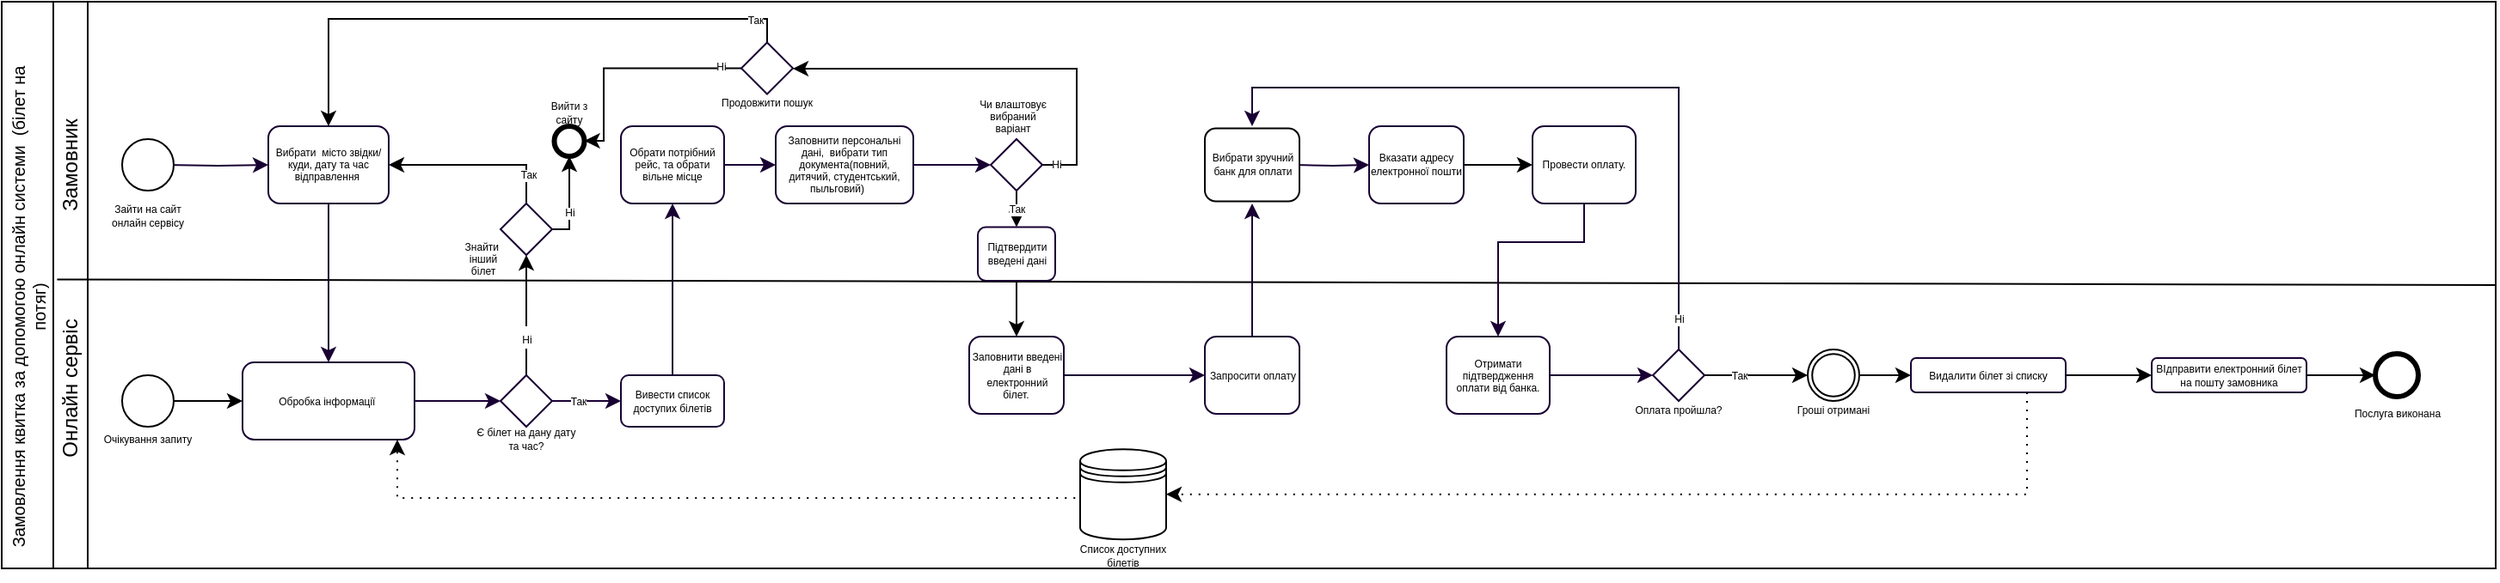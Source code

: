 <mxfile version="15.8.4" type="device"><diagram id="sI8IvriVrSdDIIn-GYax" name="Страница 1"><mxGraphModel dx="813" dy="516" grid="1" gridSize="10" guides="1" tooltips="1" connect="1" arrows="1" fold="1" page="1" pageScale="1" pageWidth="1654" pageHeight="2336" math="0" shadow="0"><root><mxCell id="tK3pV5pDiQ1TnaupexG6-0"/><mxCell id="tK3pV5pDiQ1TnaupexG6-1" parent="tK3pV5pDiQ1TnaupexG6-0"/><mxCell id="PhlD8fjJhVtERq8y_NhD-0" value="" style="rounded=0;whiteSpace=wrap;html=1;strokeWidth=1;" parent="tK3pV5pDiQ1TnaupexG6-1" vertex="1"><mxGeometry x="90" y="220" width="1410" height="330" as="geometry"/></mxCell><mxCell id="PhlD8fjJhVtERq8y_NhD-5" value="" style="rounded=0;whiteSpace=wrap;html=1;" parent="tK3pV5pDiQ1TnaupexG6-1" vertex="1"><mxGeometry x="80" y="220" width="20" height="330" as="geometry"/></mxCell><mxCell id="PhlD8fjJhVtERq8y_NhD-3" value="" style="endArrow=none;html=1;rounded=0;exitX=0.551;exitY=1.073;exitDx=0;exitDy=0;exitPerimeter=0;entryX=1;entryY=0.5;entryDx=0;entryDy=0;" parent="tK3pV5pDiQ1TnaupexG6-1" source="mxY1b4SV5bBrlWxibTYX-1" target="PhlD8fjJhVtERq8y_NhD-0" edge="1"><mxGeometry width="50" height="50" relative="1" as="geometry"><mxPoint x="120" y="380" as="sourcePoint"/><mxPoint x="1500" y="369" as="targetPoint"/></mxGeometry></mxCell><mxCell id="PhlD8fjJhVtERq8y_NhD-7" value="Замовник" style="text;html=1;strokeColor=none;fillColor=none;align=center;verticalAlign=middle;whiteSpace=wrap;rounded=0;rotation=-90;" parent="tK3pV5pDiQ1TnaupexG6-1" vertex="1"><mxGeometry x="60" y="300" width="60" height="30" as="geometry"/></mxCell><mxCell id="PhlD8fjJhVtERq8y_NhD-9" value="Онлайн сервіс" style="text;html=1;strokeColor=none;fillColor=none;align=center;verticalAlign=middle;whiteSpace=wrap;rounded=0;rotation=-90;" parent="tK3pV5pDiQ1TnaupexG6-1" vertex="1"><mxGeometry x="45" y="430" width="90" height="30" as="geometry"/></mxCell><mxCell id="PhlD8fjJhVtERq8y_NhD-16" style="edgeStyle=orthogonalEdgeStyle;rounded=0;orthogonalLoop=1;jettySize=auto;html=1;entryX=0;entryY=0.5;entryDx=0;entryDy=0;fontSize=6;strokeColor=#190033;" parent="tK3pV5pDiQ1TnaupexG6-1" target="PhlD8fjJhVtERq8y_NhD-15" edge="1"><mxGeometry relative="1" as="geometry"><mxPoint x="145" y="315" as="sourcePoint"/></mxGeometry></mxCell><mxCell id="PhlD8fjJhVtERq8y_NhD-14" value="Зайти на сайт онлайн сервісу" style="text;strokeColor=none;fillColor=none;align=center;verticalAlign=middle;whiteSpace=wrap;rounded=0;fontSize=6;" parent="tK3pV5pDiQ1TnaupexG6-1" vertex="1"><mxGeometry x="105" y="330" width="60" height="30" as="geometry"/></mxCell><mxCell id="PhlD8fjJhVtERq8y_NhD-22" style="edgeStyle=orthogonalEdgeStyle;rounded=0;orthogonalLoop=1;jettySize=auto;html=1;entryX=0.5;entryY=0;entryDx=0;entryDy=0;fontSize=6;strokeColor=#190033;" parent="tK3pV5pDiQ1TnaupexG6-1" source="PhlD8fjJhVtERq8y_NhD-15" target="PhlD8fjJhVtERq8y_NhD-20" edge="1"><mxGeometry relative="1" as="geometry"/></mxCell><mxCell id="PhlD8fjJhVtERq8y_NhD-15" value="Вибрати&amp;nbsp; місто звідки/куди, дату та час відправлення&amp;nbsp;" style="rounded=1;whiteSpace=wrap;html=1;fontSize=6;strokeColor=#190033;align=center;" parent="tK3pV5pDiQ1TnaupexG6-1" vertex="1"><mxGeometry x="205" y="292.5" width="70" height="45" as="geometry"/></mxCell><mxCell id="PhlD8fjJhVtERq8y_NhD-18" value="Очікування запиту" style="text;html=1;strokeColor=none;fillColor=none;align=center;verticalAlign=middle;whiteSpace=wrap;rounded=0;fontSize=6;" parent="tK3pV5pDiQ1TnaupexG6-1" vertex="1"><mxGeometry x="105" y="460" width="60" height="30" as="geometry"/></mxCell><mxCell id="PhlD8fjJhVtERq8y_NhD-31" style="edgeStyle=orthogonalEdgeStyle;rounded=0;orthogonalLoop=1;jettySize=auto;html=1;exitX=1;exitY=0.5;exitDx=0;exitDy=0;entryX=0;entryY=0.5;entryDx=0;entryDy=0;fontSize=6;strokeColor=#190033;" parent="tK3pV5pDiQ1TnaupexG6-1" source="PhlD8fjJhVtERq8y_NhD-20" target="PhlD8fjJhVtERq8y_NhD-23" edge="1"><mxGeometry relative="1" as="geometry"/></mxCell><mxCell id="PhlD8fjJhVtERq8y_NhD-20" value="Обробка інформації&amp;nbsp;" style="rounded=1;whiteSpace=wrap;html=1;fontSize=6;strokeColor=#190033;align=center;" parent="tK3pV5pDiQ1TnaupexG6-1" vertex="1"><mxGeometry x="190" y="430" width="100" height="45" as="geometry"/></mxCell><mxCell id="edjRTh1bnkB6IFDKHGRr-5" style="edgeStyle=orthogonalEdgeStyle;rounded=0;orthogonalLoop=1;jettySize=auto;html=1;exitX=0.5;exitY=0;exitDx=0;exitDy=0;entryX=0.5;entryY=1;entryDx=0;entryDy=0;" parent="tK3pV5pDiQ1TnaupexG6-1" source="PhlD8fjJhVtERq8y_NhD-23" target="LBJ8WEF3i-plAsKNAm6g-12" edge="1"><mxGeometry relative="1" as="geometry"/></mxCell><mxCell id="edjRTh1bnkB6IFDKHGRr-6" value="&lt;font style=&quot;font-size: 6px&quot;&gt;Ні&lt;/font&gt;" style="edgeLabel;html=1;align=center;verticalAlign=middle;resizable=0;points=[];" parent="edjRTh1bnkB6IFDKHGRr-5" vertex="1" connectable="0"><mxGeometry x="-0.688" y="2" relative="1" as="geometry"><mxPoint x="2" y="-12" as="offset"/></mxGeometry></mxCell><mxCell id="PhlD8fjJhVtERq8y_NhD-23" value="" style="rhombus;whiteSpace=wrap;html=1;fontSize=6;strokeColor=#190033;align=center;" parent="tK3pV5pDiQ1TnaupexG6-1" vertex="1"><mxGeometry x="340" y="437.5" width="30" height="30" as="geometry"/></mxCell><mxCell id="PhlD8fjJhVtERq8y_NhD-24" value="Є білет на дану дату та час?" style="text;html=1;strokeColor=none;fillColor=none;align=center;verticalAlign=middle;whiteSpace=wrap;rounded=0;fontSize=6;" parent="tK3pV5pDiQ1TnaupexG6-1" vertex="1"><mxGeometry x="325" y="460" width="60" height="30" as="geometry"/></mxCell><mxCell id="PhlD8fjJhVtERq8y_NhD-28" value="" style="endArrow=classic;html=1;rounded=0;fontSize=6;strokeColor=#190033;exitX=1;exitY=0.5;exitDx=0;exitDy=0;entryX=0;entryY=0.5;entryDx=0;entryDy=0;" parent="tK3pV5pDiQ1TnaupexG6-1" source="PhlD8fjJhVtERq8y_NhD-23" target="PhlD8fjJhVtERq8y_NhD-30" edge="1"><mxGeometry relative="1" as="geometry"><mxPoint x="390" y="400" as="sourcePoint"/><mxPoint x="490" y="400" as="targetPoint"/></mxGeometry></mxCell><mxCell id="PhlD8fjJhVtERq8y_NhD-29" value="Так" style="edgeLabel;resizable=0;html=1;align=center;verticalAlign=middle;fontSize=6;strokeColor=#190033;" parent="PhlD8fjJhVtERq8y_NhD-28" connectable="0" vertex="1"><mxGeometry relative="1" as="geometry"><mxPoint x="-5" as="offset"/></mxGeometry></mxCell><mxCell id="PhlD8fjJhVtERq8y_NhD-35" style="edgeStyle=orthogonalEdgeStyle;rounded=0;orthogonalLoop=1;jettySize=auto;html=1;exitX=0.5;exitY=0;exitDx=0;exitDy=0;entryX=0.5;entryY=1;entryDx=0;entryDy=0;fontSize=6;strokeColor=#190033;" parent="tK3pV5pDiQ1TnaupexG6-1" source="PhlD8fjJhVtERq8y_NhD-30" target="PhlD8fjJhVtERq8y_NhD-34" edge="1"><mxGeometry relative="1" as="geometry"/></mxCell><mxCell id="PhlD8fjJhVtERq8y_NhD-30" value="&lt;span&gt;Вивести список доступих білетів&lt;/span&gt;" style="rounded=1;whiteSpace=wrap;html=1;fontSize=6;strokeColor=#190033;align=center;" parent="tK3pV5pDiQ1TnaupexG6-1" vertex="1"><mxGeometry x="410" y="437.5" width="60" height="30" as="geometry"/></mxCell><mxCell id="PhlD8fjJhVtERq8y_NhD-37" style="edgeStyle=orthogonalEdgeStyle;rounded=0;orthogonalLoop=1;jettySize=auto;html=1;exitX=1;exitY=0.5;exitDx=0;exitDy=0;entryX=0;entryY=0.5;entryDx=0;entryDy=0;fontSize=6;strokeColor=#190033;" parent="tK3pV5pDiQ1TnaupexG6-1" source="PhlD8fjJhVtERq8y_NhD-34" target="PhlD8fjJhVtERq8y_NhD-36" edge="1"><mxGeometry relative="1" as="geometry"/></mxCell><mxCell id="PhlD8fjJhVtERq8y_NhD-34" value="Обрати потрібний рейс, та обрати вільне місце" style="rounded=1;whiteSpace=wrap;html=1;fontSize=6;strokeColor=#190033;align=center;" parent="tK3pV5pDiQ1TnaupexG6-1" vertex="1"><mxGeometry x="410" y="292.5" width="60" height="45" as="geometry"/></mxCell><mxCell id="PhlD8fjJhVtERq8y_NhD-39" style="edgeStyle=orthogonalEdgeStyle;rounded=0;orthogonalLoop=1;jettySize=auto;html=1;exitX=1;exitY=0.5;exitDx=0;exitDy=0;entryX=0;entryY=0.5;entryDx=0;entryDy=0;fontSize=6;strokeColor=#190033;" parent="tK3pV5pDiQ1TnaupexG6-1" source="PhlD8fjJhVtERq8y_NhD-36" target="LBJ8WEF3i-plAsKNAm6g-5" edge="1"><mxGeometry relative="1" as="geometry"><mxPoint x="621.25" y="312.5" as="targetPoint"/></mxGeometry></mxCell><mxCell id="PhlD8fjJhVtERq8y_NhD-36" value="Заповнити персональні дані,&amp;nbsp; вибрати тип документа(повний, дитячий, студентський, пыльговий)&amp;nbsp;&lt;span style=&quot;white-space: pre&quot;&gt;&#9;&lt;/span&gt;" style="rounded=1;whiteSpace=wrap;html=1;fontSize=6;strokeColor=#190033;align=center;" parent="tK3pV5pDiQ1TnaupexG6-1" vertex="1"><mxGeometry x="500" y="292.5" width="80" height="45" as="geometry"/></mxCell><mxCell id="LBJ8WEF3i-plAsKNAm6g-11" style="edgeStyle=orthogonalEdgeStyle;rounded=0;orthogonalLoop=1;jettySize=auto;html=1;exitX=0.5;exitY=1;exitDx=0;exitDy=0;entryX=0.5;entryY=0;entryDx=0;entryDy=0;fontSize=6;" parent="tK3pV5pDiQ1TnaupexG6-1" source="PhlD8fjJhVtERq8y_NhD-38" target="PhlD8fjJhVtERq8y_NhD-41" edge="1"><mxGeometry relative="1" as="geometry"/></mxCell><mxCell id="PhlD8fjJhVtERq8y_NhD-38" value="Підтвердити введені дані" style="rounded=1;whiteSpace=wrap;html=1;fontSize=6;strokeColor=#190033;align=center;" parent="tK3pV5pDiQ1TnaupexG6-1" vertex="1"><mxGeometry x="617.5" y="351.25" width="45" height="31.25" as="geometry"/></mxCell><mxCell id="PhlD8fjJhVtERq8y_NhD-65" style="edgeStyle=orthogonalEdgeStyle;rounded=0;orthogonalLoop=1;jettySize=auto;html=1;exitX=1;exitY=0.5;exitDx=0;exitDy=0;entryX=0;entryY=0.5;entryDx=0;entryDy=0;fontSize=6;strokeColor=#190033;" parent="tK3pV5pDiQ1TnaupexG6-1" source="PhlD8fjJhVtERq8y_NhD-41" target="PhlD8fjJhVtERq8y_NhD-63" edge="1"><mxGeometry relative="1" as="geometry"/></mxCell><mxCell id="PhlD8fjJhVtERq8y_NhD-41" value="Заповнити введені дані в електронний білет.&amp;nbsp;" style="rounded=1;whiteSpace=wrap;html=1;fontSize=6;strokeColor=#190033;align=center;" parent="tK3pV5pDiQ1TnaupexG6-1" vertex="1"><mxGeometry x="612.5" y="415" width="55" height="45" as="geometry"/></mxCell><mxCell id="PhlD8fjJhVtERq8y_NhD-49" style="edgeStyle=orthogonalEdgeStyle;rounded=0;orthogonalLoop=1;jettySize=auto;html=1;entryX=0;entryY=0.5;entryDx=0;entryDy=0;fontSize=6;strokeColor=#190033;" parent="tK3pV5pDiQ1TnaupexG6-1" target="mxY1b4SV5bBrlWxibTYX-3" edge="1"><mxGeometry relative="1" as="geometry"><mxPoint x="802.25" y="315" as="sourcePoint"/></mxGeometry></mxCell><mxCell id="PhlD8fjJhVtERq8y_NhD-74" style="edgeStyle=orthogonalEdgeStyle;rounded=0;orthogonalLoop=1;jettySize=auto;html=1;entryX=0;entryY=0.5;entryDx=0;entryDy=0;fontSize=6;strokeColor=#190033;" parent="tK3pV5pDiQ1TnaupexG6-1" source="PhlD8fjJhVtERq8y_NhD-47" target="PhlD8fjJhVtERq8y_NhD-54" edge="1"><mxGeometry relative="1" as="geometry"/></mxCell><mxCell id="PhlD8fjJhVtERq8y_NhD-47" value="Отримати підтвердження оплати від банка." style="rounded=1;whiteSpace=wrap;html=1;fontSize=6;strokeColor=#190033;align=center;" parent="tK3pV5pDiQ1TnaupexG6-1" vertex="1"><mxGeometry x="890" y="415" width="60" height="45" as="geometry"/></mxCell><mxCell id="PhlD8fjJhVtERq8y_NhD-50" style="edgeStyle=orthogonalEdgeStyle;rounded=0;orthogonalLoop=1;jettySize=auto;html=1;entryX=0.5;entryY=0;entryDx=0;entryDy=0;fontSize=6;strokeColor=#190033;" parent="tK3pV5pDiQ1TnaupexG6-1" source="PhlD8fjJhVtERq8y_NhD-48" target="PhlD8fjJhVtERq8y_NhD-47" edge="1"><mxGeometry relative="1" as="geometry"><Array as="points"><mxPoint x="970" y="360"/><mxPoint x="920" y="360"/></Array></mxGeometry></mxCell><mxCell id="PhlD8fjJhVtERq8y_NhD-48" value="Провести оплату." style="rounded=1;whiteSpace=wrap;html=1;fontSize=6;strokeColor=#190033;align=center;" parent="tK3pV5pDiQ1TnaupexG6-1" vertex="1"><mxGeometry x="940" y="292.5" width="60" height="45" as="geometry"/></mxCell><mxCell id="edjRTh1bnkB6IFDKHGRr-18" value="Так" style="edgeStyle=orthogonalEdgeStyle;rounded=0;orthogonalLoop=1;jettySize=auto;html=1;exitX=1;exitY=0.5;exitDx=0;exitDy=0;entryX=0;entryY=0.5;entryDx=0;entryDy=0;fontSize=6;entryPerimeter=0;" parent="tK3pV5pDiQ1TnaupexG6-1" source="PhlD8fjJhVtERq8y_NhD-54" target="LBJ8WEF3i-plAsKNAm6g-0" edge="1"><mxGeometry x="-0.333" relative="1" as="geometry"><Array as="points"><mxPoint x="1050" y="437"/><mxPoint x="1150" y="438"/></Array><mxPoint as="offset"/></mxGeometry></mxCell><mxCell id="PhlD8fjJhVtERq8y_NhD-54" value="" style="rhombus;whiteSpace=wrap;html=1;fontSize=6;strokeColor=#190033;align=center;" parent="tK3pV5pDiQ1TnaupexG6-1" vertex="1"><mxGeometry x="1010" y="422.5" width="30" height="30" as="geometry"/></mxCell><mxCell id="PhlD8fjJhVtERq8y_NhD-55" value="Оплата пройшла?" style="text;html=1;strokeColor=none;fillColor=none;align=center;verticalAlign=middle;whiteSpace=wrap;rounded=0;fontSize=6;" parent="tK3pV5pDiQ1TnaupexG6-1" vertex="1"><mxGeometry x="995" y="442.5" width="60" height="30" as="geometry"/></mxCell><mxCell id="PhlD8fjJhVtERq8y_NhD-66" style="edgeStyle=orthogonalEdgeStyle;rounded=0;orthogonalLoop=1;jettySize=auto;html=1;exitX=0.5;exitY=0;exitDx=0;exitDy=0;entryX=0.5;entryY=1;entryDx=0;entryDy=0;fontSize=6;strokeColor=#190033;" parent="tK3pV5pDiQ1TnaupexG6-1" source="PhlD8fjJhVtERq8y_NhD-63" edge="1"><mxGeometry relative="1" as="geometry"><mxPoint x="777" y="337.5" as="targetPoint"/></mxGeometry></mxCell><mxCell id="PhlD8fjJhVtERq8y_NhD-63" value="Запросити оплату" style="rounded=1;whiteSpace=wrap;html=1;fontSize=6;strokeColor=#190033;align=center;" parent="tK3pV5pDiQ1TnaupexG6-1" vertex="1"><mxGeometry x="749.5" y="415" width="55" height="45" as="geometry"/></mxCell><mxCell id="PhlD8fjJhVtERq8y_NhD-68" value="" style="endArrow=classic;html=1;rounded=0;fontSize=6;strokeColor=#190033;entryX=0.5;entryY=0;entryDx=0;entryDy=0;exitX=0.5;exitY=0;exitDx=0;exitDy=0;" parent="tK3pV5pDiQ1TnaupexG6-1" source="PhlD8fjJhVtERq8y_NhD-54" edge="1"><mxGeometry relative="1" as="geometry"><mxPoint x="990" y="430" as="sourcePoint"/><mxPoint x="777" y="292.5" as="targetPoint"/><Array as="points"><mxPoint x="1025" y="405"/><mxPoint x="1025" y="270"/><mxPoint x="777" y="270"/></Array></mxGeometry></mxCell><mxCell id="PhlD8fjJhVtERq8y_NhD-69" value="Ні" style="edgeLabel;resizable=0;html=1;align=center;verticalAlign=middle;fontSize=6;strokeColor=#190033;" parent="PhlD8fjJhVtERq8y_NhD-68" connectable="0" vertex="1"><mxGeometry relative="1" as="geometry"><mxPoint x="59" y="135" as="offset"/></mxGeometry></mxCell><mxCell id="edjRTh1bnkB6IFDKHGRr-15" style="edgeStyle=orthogonalEdgeStyle;rounded=0;orthogonalLoop=1;jettySize=auto;html=1;exitX=1;exitY=0.5;exitDx=0;exitDy=0;entryX=0;entryY=0.5;entryDx=0;entryDy=0;entryPerimeter=0;fontSize=6;" parent="tK3pV5pDiQ1TnaupexG6-1" source="PhlD8fjJhVtERq8y_NhD-71" target="edjRTh1bnkB6IFDKHGRr-14" edge="1"><mxGeometry relative="1" as="geometry"/></mxCell><mxCell id="PhlD8fjJhVtERq8y_NhD-71" value="ВІдправити електронний білет на пошту замовника" style="rounded=1;whiteSpace=wrap;html=1;fontSize=6;strokeColor=#190033;align=center;" parent="tK3pV5pDiQ1TnaupexG6-1" vertex="1"><mxGeometry x="1300" y="427.5" width="90" height="20" as="geometry"/></mxCell><mxCell id="edjRTh1bnkB6IFDKHGRr-7" value="" style="ellipse;whiteSpace=wrap;html=1;aspect=fixed;fontSize=6;fontStyle=0;sketch=0;shadow=0;" parent="tK3pV5pDiQ1TnaupexG6-1" vertex="1"><mxGeometry x="120" y="300" width="30" height="30" as="geometry"/></mxCell><mxCell id="edjRTh1bnkB6IFDKHGRr-10" style="edgeStyle=orthogonalEdgeStyle;rounded=0;orthogonalLoop=1;jettySize=auto;html=1;exitX=1;exitY=0.5;exitDx=0;exitDy=0;entryX=0;entryY=0.5;entryDx=0;entryDy=0;fontSize=6;" parent="tK3pV5pDiQ1TnaupexG6-1" source="edjRTh1bnkB6IFDKHGRr-8" target="PhlD8fjJhVtERq8y_NhD-20" edge="1"><mxGeometry relative="1" as="geometry"/></mxCell><mxCell id="edjRTh1bnkB6IFDKHGRr-8" value="" style="ellipse;whiteSpace=wrap;html=1;aspect=fixed;fontSize=6;" parent="tK3pV5pDiQ1TnaupexG6-1" vertex="1"><mxGeometry x="120" y="437.5" width="30" height="30" as="geometry"/></mxCell><mxCell id="edjRTh1bnkB6IFDKHGRr-14" value="" style="points=[[0.145,0.145,0],[0.5,0,0],[0.855,0.145,0],[1,0.5,0],[0.855,0.855,0],[0.5,1,0],[0.145,0.855,0],[0,0.5,0]];shape=mxgraph.bpmn.event;html=1;verticalLabelPosition=bottom;labelBackgroundColor=#ffffff;verticalAlign=top;align=center;perimeter=ellipsePerimeter;outlineConnect=0;aspect=fixed;outline=end;symbol=terminate2;" parent="tK3pV5pDiQ1TnaupexG6-1" vertex="1"><mxGeometry x="1430" y="425" width="25" height="25" as="geometry"/></mxCell><mxCell id="edjRTh1bnkB6IFDKHGRr-16" value="Послуга виконана" style="text;html=1;strokeColor=none;fillColor=none;align=center;verticalAlign=middle;whiteSpace=wrap;rounded=0;shadow=0;sketch=0;fontSize=6;" parent="tK3pV5pDiQ1TnaupexG6-1" vertex="1"><mxGeometry x="1412.5" y="445" width="60" height="30" as="geometry"/></mxCell><mxCell id="edjRTh1bnkB6IFDKHGRr-19" style="edgeStyle=orthogonalEdgeStyle;rounded=0;orthogonalLoop=1;jettySize=auto;html=1;exitX=1;exitY=0.5;exitDx=0;exitDy=0;entryX=0;entryY=0.5;entryDx=0;entryDy=0;fontSize=6;" parent="tK3pV5pDiQ1TnaupexG6-1" source="edjRTh1bnkB6IFDKHGRr-17" target="PhlD8fjJhVtERq8y_NhD-71" edge="1"><mxGeometry relative="1" as="geometry"/></mxCell><mxCell id="edjRTh1bnkB6IFDKHGRr-21" style="edgeStyle=orthogonalEdgeStyle;rounded=0;orthogonalLoop=1;jettySize=auto;html=1;exitX=0.75;exitY=1;exitDx=0;exitDy=0;entryX=1;entryY=0.5;entryDx=0;entryDy=0;fontSize=6;dashed=1;dashPattern=1 4;" parent="tK3pV5pDiQ1TnaupexG6-1" source="edjRTh1bnkB6IFDKHGRr-17" target="edjRTh1bnkB6IFDKHGRr-20" edge="1"><mxGeometry relative="1" as="geometry"/></mxCell><mxCell id="edjRTh1bnkB6IFDKHGRr-17" value="Видалити білет зі списку" style="rounded=1;whiteSpace=wrap;html=1;fontSize=6;strokeColor=#190033;align=center;" parent="tK3pV5pDiQ1TnaupexG6-1" vertex="1"><mxGeometry x="1160" y="427.5" width="90" height="20" as="geometry"/></mxCell><mxCell id="edjRTh1bnkB6IFDKHGRr-20" value="" style="shape=datastore;whiteSpace=wrap;html=1;labelPosition=center;verticalLabelPosition=bottom;align=center;verticalAlign=top;shadow=0;sketch=0;fontSize=6;" parent="tK3pV5pDiQ1TnaupexG6-1" vertex="1"><mxGeometry x="677" y="480.63" width="50" height="52.5" as="geometry"/></mxCell><mxCell id="edjRTh1bnkB6IFDKHGRr-22" value="Список доступних білетів" style="text;html=1;strokeColor=none;fillColor=none;align=center;verticalAlign=middle;whiteSpace=wrap;rounded=0;shadow=0;sketch=0;fontSize=6;" parent="tK3pV5pDiQ1TnaupexG6-1" vertex="1"><mxGeometry x="672" y="527.5" width="60" height="30" as="geometry"/></mxCell><mxCell id="Qi90OCSjvJffTENC58dn-2" style="edgeStyle=orthogonalEdgeStyle;rounded=0;orthogonalLoop=1;jettySize=auto;html=1;exitX=0;exitY=0.5;exitDx=0;exitDy=0;dashed=1;dashPattern=1 4;" parent="tK3pV5pDiQ1TnaupexG6-1" source="edjRTh1bnkB6IFDKHGRr-20" edge="1"><mxGeometry relative="1" as="geometry"><mxPoint x="280" y="475" as="targetPoint"/><Array as="points"><mxPoint x="677" y="509"/><mxPoint x="280" y="509"/></Array><mxPoint x="215" y="508.75" as="sourcePoint"/></mxGeometry></mxCell><mxCell id="mxY1b4SV5bBrlWxibTYX-0" value="" style="rounded=0;whiteSpace=wrap;html=1;" parent="tK3pV5pDiQ1TnaupexG6-1" vertex="1"><mxGeometry x="50" y="220" width="30" height="330" as="geometry"/></mxCell><mxCell id="mxY1b4SV5bBrlWxibTYX-1" value="&lt;span class=&quot;VIiyi&quot; lang=&quot;uk&quot; style=&quot;font-size: 10px;&quot;&gt;Замовлення квитка за допомогою онлайн системи&lt;/span&gt;&amp;nbsp;&amp;nbsp;(білет на потяг)" style="text;html=1;strokeColor=none;fillColor=none;align=center;verticalAlign=middle;whiteSpace=wrap;rounded=0;rotation=-90;fontSize=10;" parent="tK3pV5pDiQ1TnaupexG6-1" vertex="1"><mxGeometry x="-90" y="382.5" width="310" height="30" as="geometry"/></mxCell><mxCell id="mxY1b4SV5bBrlWxibTYX-4" style="edgeStyle=orthogonalEdgeStyle;rounded=0;orthogonalLoop=1;jettySize=auto;html=1;exitX=1;exitY=0.5;exitDx=0;exitDy=0;entryX=0;entryY=0.5;entryDx=0;entryDy=0;fontSize=10;" parent="tK3pV5pDiQ1TnaupexG6-1" source="mxY1b4SV5bBrlWxibTYX-3" target="PhlD8fjJhVtERq8y_NhD-48" edge="1"><mxGeometry relative="1" as="geometry"/></mxCell><mxCell id="mxY1b4SV5bBrlWxibTYX-3" value="Вказати адресу електронної пошти" style="rounded=1;whiteSpace=wrap;html=1;fontSize=6;strokeColor=#190033;align=center;" parent="tK3pV5pDiQ1TnaupexG6-1" vertex="1"><mxGeometry x="845" y="292.5" width="55" height="45" as="geometry"/></mxCell><mxCell id="mxY1b4SV5bBrlWxibTYX-6" value="Вибрати зручний банк для оплати" style="rounded=1;whiteSpace=wrap;fontSize=6;" parent="tK3pV5pDiQ1TnaupexG6-1" vertex="1"><mxGeometry x="749.5" y="293.75" width="55" height="42.5" as="geometry"/></mxCell><mxCell id="LBJ8WEF3i-plAsKNAm6g-1" style="edgeStyle=orthogonalEdgeStyle;rounded=0;orthogonalLoop=1;jettySize=auto;html=1;exitX=1;exitY=0.5;exitDx=0;exitDy=0;exitPerimeter=0;entryX=0;entryY=0.5;entryDx=0;entryDy=0;" parent="tK3pV5pDiQ1TnaupexG6-1" source="LBJ8WEF3i-plAsKNAm6g-0" target="edjRTh1bnkB6IFDKHGRr-17" edge="1"><mxGeometry relative="1" as="geometry"/></mxCell><mxCell id="LBJ8WEF3i-plAsKNAm6g-0" value="" style="points=[[0.145,0.145,0],[0.5,0,0],[0.855,0.145,0],[1,0.5,0],[0.855,0.855,0],[0.5,1,0],[0.145,0.855,0],[0,0.5,0]];shape=mxgraph.bpmn.event;html=1;verticalLabelPosition=bottom;labelBackgroundColor=#ffffff;verticalAlign=top;align=center;perimeter=ellipsePerimeter;outlineConnect=0;aspect=fixed;outline=throwing;symbol=general;" parent="tK3pV5pDiQ1TnaupexG6-1" vertex="1"><mxGeometry x="1100" y="422.5" width="30" height="30" as="geometry"/></mxCell><mxCell id="LBJ8WEF3i-plAsKNAm6g-2" value="Гроші отримані" style="text;html=1;strokeColor=none;fillColor=none;align=center;verticalAlign=middle;whiteSpace=wrap;rounded=0;fontSize=6;" parent="tK3pV5pDiQ1TnaupexG6-1" vertex="1"><mxGeometry x="1085" y="442.5" width="60" height="30" as="geometry"/></mxCell><mxCell id="LBJ8WEF3i-plAsKNAm6g-4" value="Чи влаштовує вибраний варіант" style="text;html=1;strokeColor=none;fillColor=none;align=center;verticalAlign=middle;whiteSpace=wrap;rounded=0;fontSize=6;" parent="tK3pV5pDiQ1TnaupexG6-1" vertex="1"><mxGeometry x="612.5" y="273.75" width="50" height="26.25" as="geometry"/></mxCell><mxCell id="LBJ8WEF3i-plAsKNAm6g-7" style="edgeStyle=orthogonalEdgeStyle;rounded=0;orthogonalLoop=1;jettySize=auto;html=1;exitX=1;exitY=0.5;exitDx=0;exitDy=0;fontSize=6;entryX=1;entryY=0.5;entryDx=0;entryDy=0;" parent="tK3pV5pDiQ1TnaupexG6-1" source="LBJ8WEF3i-plAsKNAm6g-5" target="LBJ8WEF3i-plAsKNAm6g-20" edge="1"><mxGeometry relative="1" as="geometry"><mxPoint x="240" y="290" as="targetPoint"/><Array as="points"><mxPoint x="675" y="315"/><mxPoint x="675" y="259"/><mxPoint x="510" y="259"/></Array></mxGeometry></mxCell><mxCell id="LBJ8WEF3i-plAsKNAm6g-10" value="Ні" style="edgeLabel;html=1;align=center;verticalAlign=middle;resizable=0;points=[];fontSize=6;" parent="LBJ8WEF3i-plAsKNAm6g-7" vertex="1" connectable="0"><mxGeometry x="-0.869" relative="1" as="geometry"><mxPoint x="-8" as="offset"/></mxGeometry></mxCell><mxCell id="LBJ8WEF3i-plAsKNAm6g-9" value="Так" style="edgeStyle=orthogonalEdgeStyle;rounded=0;orthogonalLoop=1;jettySize=auto;html=1;exitX=0.5;exitY=1;exitDx=0;exitDy=0;entryX=0.5;entryY=0;entryDx=0;entryDy=0;fontSize=6;" parent="tK3pV5pDiQ1TnaupexG6-1" source="LBJ8WEF3i-plAsKNAm6g-5" target="PhlD8fjJhVtERq8y_NhD-38" edge="1"><mxGeometry relative="1" as="geometry"/></mxCell><mxCell id="LBJ8WEF3i-plAsKNAm6g-5" value="" style="rhombus;whiteSpace=wrap;html=1;fontSize=6;strokeColor=#190033;align=center;" parent="tK3pV5pDiQ1TnaupexG6-1" vertex="1"><mxGeometry x="625" y="300" width="30" height="30" as="geometry"/></mxCell><mxCell id="LBJ8WEF3i-plAsKNAm6g-14" style="edgeStyle=orthogonalEdgeStyle;rounded=0;orthogonalLoop=1;jettySize=auto;html=1;exitX=0.5;exitY=0;exitDx=0;exitDy=0;entryX=1;entryY=0.5;entryDx=0;entryDy=0;fontSize=6;" parent="tK3pV5pDiQ1TnaupexG6-1" source="LBJ8WEF3i-plAsKNAm6g-12" target="PhlD8fjJhVtERq8y_NhD-15" edge="1"><mxGeometry relative="1" as="geometry"/></mxCell><mxCell id="LBJ8WEF3i-plAsKNAm6g-15" value="Так" style="edgeLabel;html=1;align=center;verticalAlign=middle;resizable=0;points=[];fontSize=6;" parent="LBJ8WEF3i-plAsKNAm6g-14" vertex="1" connectable="0"><mxGeometry x="-0.67" y="-1" relative="1" as="geometry"><mxPoint as="offset"/></mxGeometry></mxCell><mxCell id="LBJ8WEF3i-plAsKNAm6g-23" value="Ні" style="edgeStyle=orthogonalEdgeStyle;rounded=0;orthogonalLoop=1;jettySize=auto;html=1;exitX=1;exitY=0.5;exitDx=0;exitDy=0;entryX=0.5;entryY=1;entryDx=0;entryDy=0;entryPerimeter=0;fontSize=6;" parent="tK3pV5pDiQ1TnaupexG6-1" source="LBJ8WEF3i-plAsKNAm6g-12" target="LBJ8WEF3i-plAsKNAm6g-16" edge="1"><mxGeometry x="-0.238" relative="1" as="geometry"><Array as="points"><mxPoint x="380" y="352"/></Array><mxPoint as="offset"/></mxGeometry></mxCell><mxCell id="LBJ8WEF3i-plAsKNAm6g-12" value="" style="rhombus;whiteSpace=wrap;html=1;fontSize=6;strokeColor=#190033;align=center;" parent="tK3pV5pDiQ1TnaupexG6-1" vertex="1"><mxGeometry x="340" y="337.5" width="30" height="30" as="geometry"/></mxCell><mxCell id="LBJ8WEF3i-plAsKNAm6g-13" value="Знайти&amp;nbsp; інший &lt;br&gt;білет" style="text;html=1;strokeColor=none;fillColor=none;align=center;verticalAlign=middle;whiteSpace=wrap;rounded=0;fontSize=6;" parent="tK3pV5pDiQ1TnaupexG6-1" vertex="1"><mxGeometry x="310" y="360" width="40" height="20" as="geometry"/></mxCell><mxCell id="LBJ8WEF3i-plAsKNAm6g-16" value="" style="points=[[0.145,0.145,0],[0.5,0,0],[0.855,0.145,0],[1,0.5,0],[0.855,0.855,0],[0.5,1,0],[0.145,0.855,0],[0,0.5,0]];shape=mxgraph.bpmn.event;html=1;verticalLabelPosition=bottom;labelBackgroundColor=#ffffff;verticalAlign=top;align=center;perimeter=ellipsePerimeter;outlineConnect=0;aspect=fixed;outline=end;symbol=terminate2;strokeWidth=1;" parent="tK3pV5pDiQ1TnaupexG6-1" vertex="1"><mxGeometry x="371.25" y="292.5" width="17.5" height="17.5" as="geometry"/></mxCell><mxCell id="LBJ8WEF3i-plAsKNAm6g-19" value="Вийти з &lt;br&gt;сайту" style="text;html=1;strokeColor=none;fillColor=none;align=center;verticalAlign=middle;whiteSpace=wrap;rounded=0;fontSize=6;" parent="tK3pV5pDiQ1TnaupexG6-1" vertex="1"><mxGeometry x="350" y="270" width="60" height="30" as="geometry"/></mxCell><mxCell id="LBJ8WEF3i-plAsKNAm6g-24" style="edgeStyle=orthogonalEdgeStyle;rounded=0;orthogonalLoop=1;jettySize=auto;html=1;exitX=0.5;exitY=0;exitDx=0;exitDy=0;entryX=0.5;entryY=0;entryDx=0;entryDy=0;fontSize=6;" parent="tK3pV5pDiQ1TnaupexG6-1" source="LBJ8WEF3i-plAsKNAm6g-20" target="PhlD8fjJhVtERq8y_NhD-15" edge="1"><mxGeometry relative="1" as="geometry"><Array as="points"><mxPoint x="495" y="230"/><mxPoint x="240" y="230"/></Array></mxGeometry></mxCell><mxCell id="LBJ8WEF3i-plAsKNAm6g-25" value="Так" style="edgeLabel;html=1;align=center;verticalAlign=middle;resizable=0;points=[];fontSize=6;" parent="LBJ8WEF3i-plAsKNAm6g-24" vertex="1" connectable="0"><mxGeometry x="-0.871" y="1" relative="1" as="geometry"><mxPoint as="offset"/></mxGeometry></mxCell><mxCell id="LBJ8WEF3i-plAsKNAm6g-26" style="edgeStyle=orthogonalEdgeStyle;rounded=0;orthogonalLoop=1;jettySize=auto;html=1;exitX=0;exitY=0.5;exitDx=0;exitDy=0;entryX=1;entryY=0.5;entryDx=0;entryDy=0;entryPerimeter=0;fontSize=6;" parent="tK3pV5pDiQ1TnaupexG6-1" source="LBJ8WEF3i-plAsKNAm6g-20" target="LBJ8WEF3i-plAsKNAm6g-16" edge="1"><mxGeometry relative="1" as="geometry"><Array as="points"><mxPoint x="400" y="259"/><mxPoint x="400" y="301"/><mxPoint x="389" y="301"/></Array></mxGeometry></mxCell><mxCell id="LBJ8WEF3i-plAsKNAm6g-27" value="Ні" style="edgeLabel;html=1;align=center;verticalAlign=middle;resizable=0;points=[];fontSize=6;" parent="LBJ8WEF3i-plAsKNAm6g-26" vertex="1" connectable="0"><mxGeometry x="-0.823" y="-1" relative="1" as="geometry"><mxPoint as="offset"/></mxGeometry></mxCell><mxCell id="LBJ8WEF3i-plAsKNAm6g-20" value="" style="rhombus;whiteSpace=wrap;html=1;fontSize=6;strokeColor=#190033;align=center;" parent="tK3pV5pDiQ1TnaupexG6-1" vertex="1"><mxGeometry x="480" y="243.75" width="30" height="30" as="geometry"/></mxCell><mxCell id="LBJ8WEF3i-plAsKNAm6g-21" value="Продовжити пошук" style="text;html=1;strokeColor=none;fillColor=none;align=center;verticalAlign=middle;whiteSpace=wrap;rounded=0;fontSize=6;" parent="tK3pV5pDiQ1TnaupexG6-1" vertex="1"><mxGeometry x="465" y="263.75" width="60" height="30" as="geometry"/></mxCell></root></mxGraphModel></diagram></mxfile>